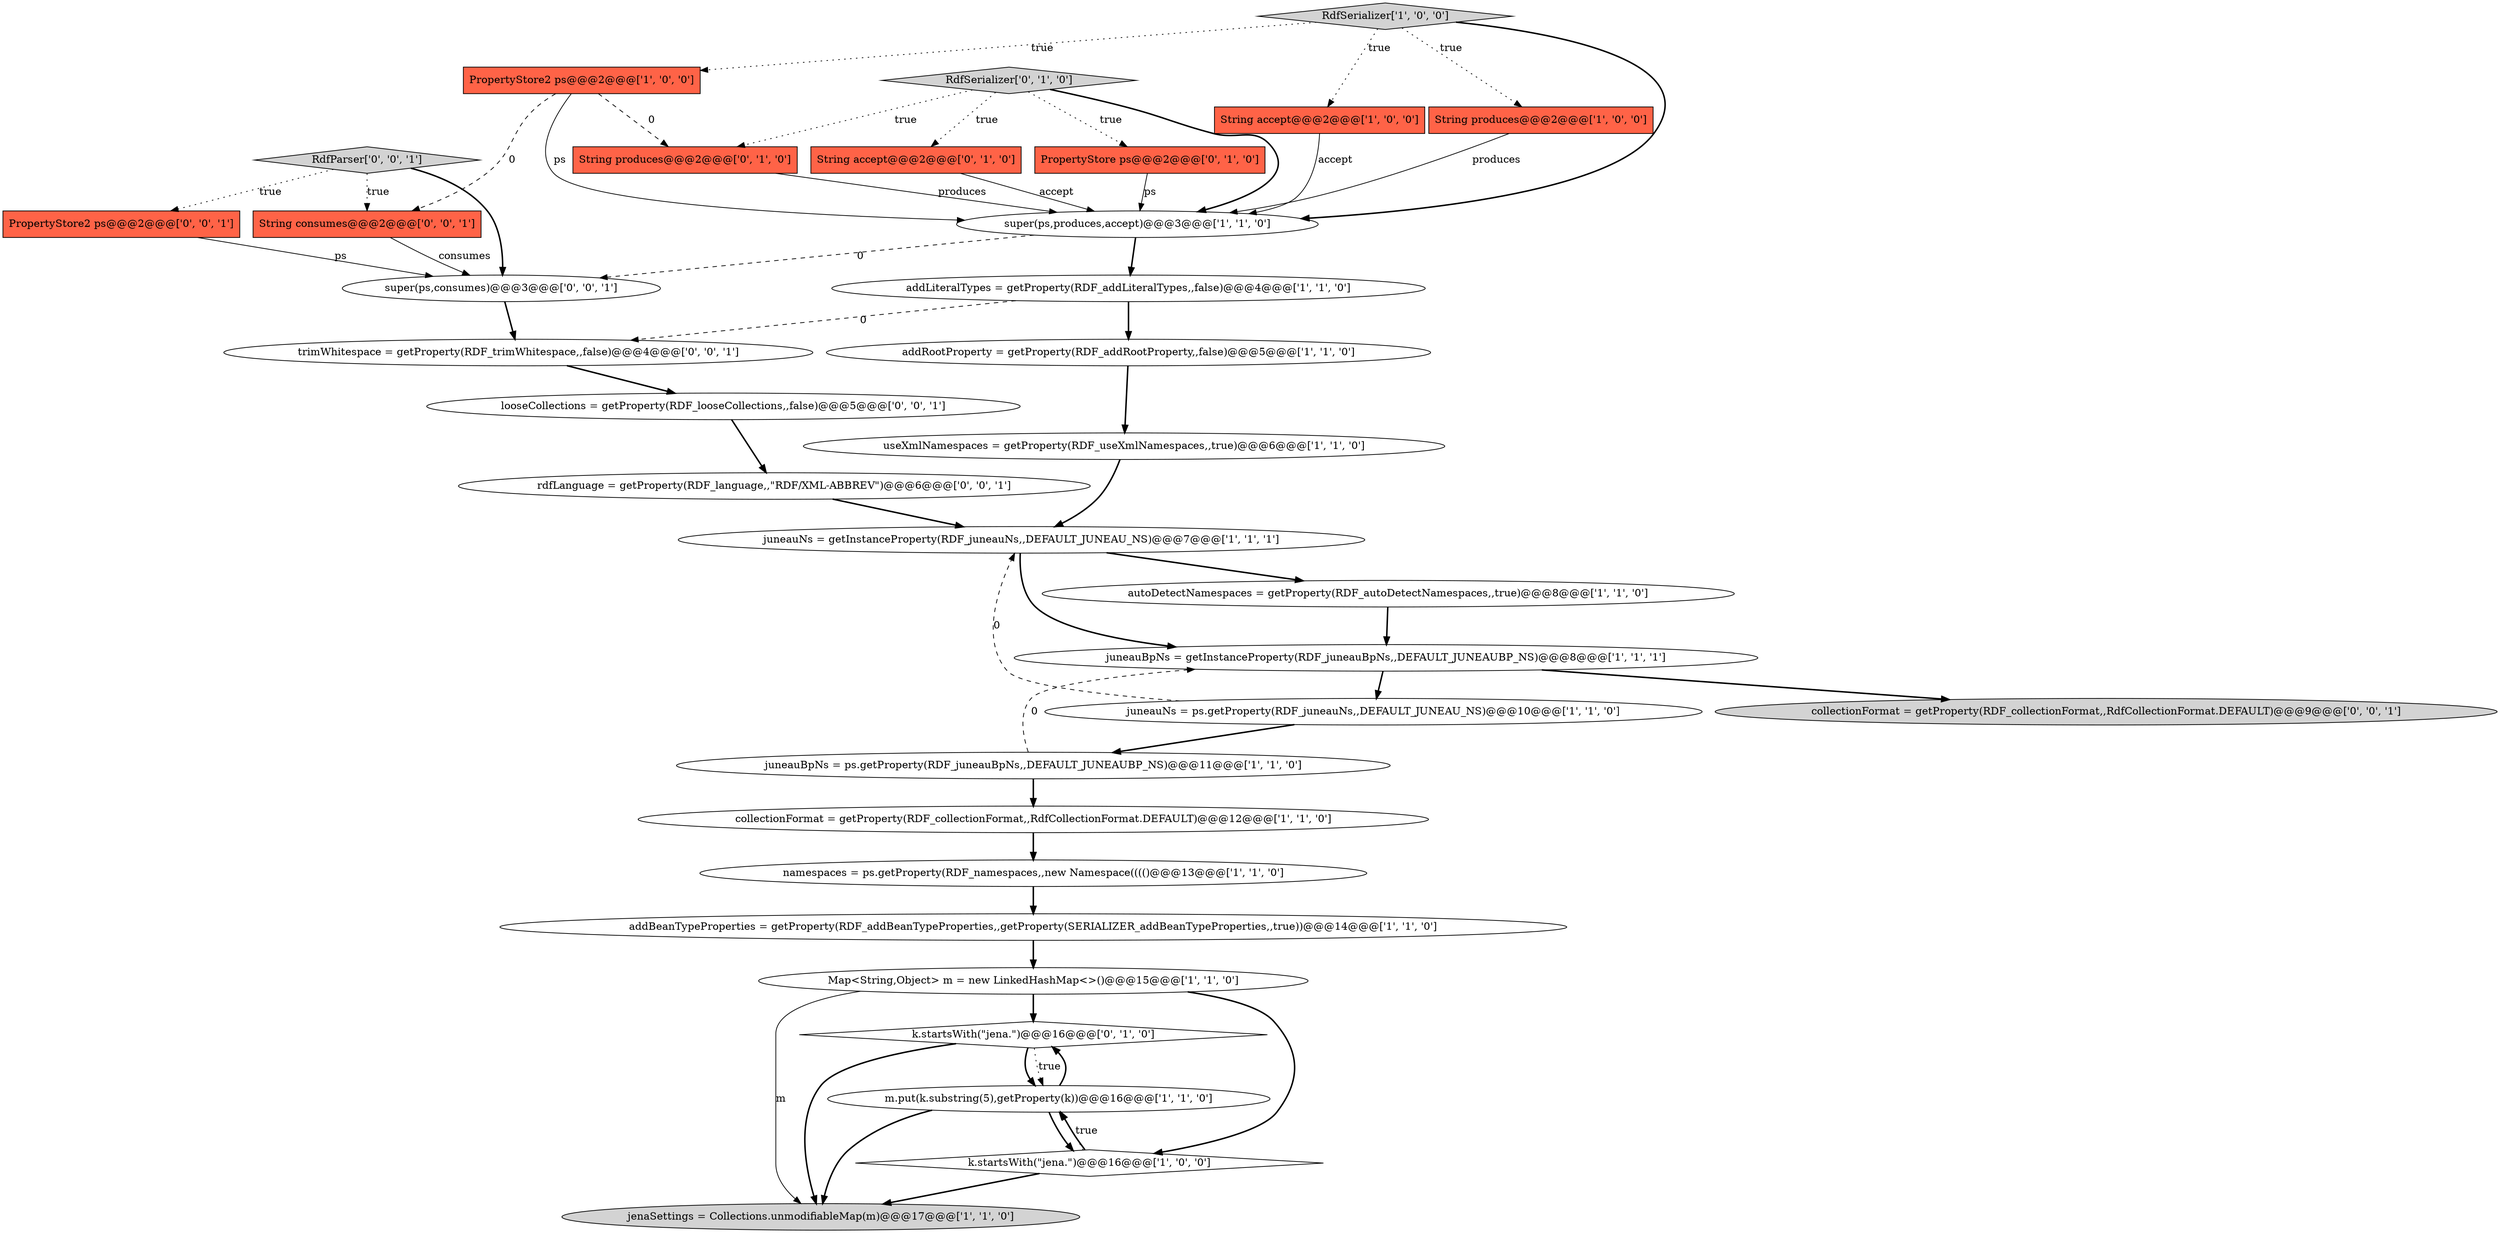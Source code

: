 digraph {
30 [style = filled, label = "looseCollections = getProperty(RDF_looseCollections,,false)@@@5@@@['0', '0', '1']", fillcolor = white, shape = ellipse image = "AAA0AAABBB3BBB"];
14 [style = filled, label = "juneauBpNs = ps.getProperty(RDF_juneauBpNs,,DEFAULT_JUNEAUBP_NS)@@@11@@@['1', '1', '0']", fillcolor = white, shape = ellipse image = "AAA0AAABBB1BBB"];
15 [style = filled, label = "Map<String,Object> m = new LinkedHashMap<>()@@@15@@@['1', '1', '0']", fillcolor = white, shape = ellipse image = "AAA0AAABBB1BBB"];
1 [style = filled, label = "jenaSettings = Collections.unmodifiableMap(m)@@@17@@@['1', '1', '0']", fillcolor = lightgray, shape = ellipse image = "AAA0AAABBB1BBB"];
22 [style = filled, label = "String produces@@@2@@@['0', '1', '0']", fillcolor = tomato, shape = box image = "AAA1AAABBB2BBB"];
29 [style = filled, label = "rdfLanguage = getProperty(RDF_language,,\"RDF/XML-ABBREV\")@@@6@@@['0', '0', '1']", fillcolor = white, shape = ellipse image = "AAA0AAABBB3BBB"];
32 [style = filled, label = "trimWhitespace = getProperty(RDF_trimWhitespace,,false)@@@4@@@['0', '0', '1']", fillcolor = white, shape = ellipse image = "AAA0AAABBB3BBB"];
28 [style = filled, label = "collectionFormat = getProperty(RDF_collectionFormat,,RdfCollectionFormat.DEFAULT)@@@9@@@['0', '0', '1']", fillcolor = lightgray, shape = ellipse image = "AAA0AAABBB3BBB"];
9 [style = filled, label = "juneauNs = ps.getProperty(RDF_juneauNs,,DEFAULT_JUNEAU_NS)@@@10@@@['1', '1', '0']", fillcolor = white, shape = ellipse image = "AAA0AAABBB1BBB"];
10 [style = filled, label = "collectionFormat = getProperty(RDF_collectionFormat,,RdfCollectionFormat.DEFAULT)@@@12@@@['1', '1', '0']", fillcolor = white, shape = ellipse image = "AAA0AAABBB1BBB"];
0 [style = filled, label = "String accept@@@2@@@['1', '0', '0']", fillcolor = tomato, shape = box image = "AAA0AAABBB1BBB"];
19 [style = filled, label = "addBeanTypeProperties = getProperty(RDF_addBeanTypeProperties,,getProperty(SERIALIZER_addBeanTypeProperties,,true))@@@14@@@['1', '1', '0']", fillcolor = white, shape = ellipse image = "AAA0AAABBB1BBB"];
3 [style = filled, label = "juneauNs = getInstanceProperty(RDF_juneauNs,,DEFAULT_JUNEAU_NS)@@@7@@@['1', '1', '1']", fillcolor = white, shape = ellipse image = "AAA0AAABBB1BBB"];
5 [style = filled, label = "RdfSerializer['1', '0', '0']", fillcolor = lightgray, shape = diamond image = "AAA0AAABBB1BBB"];
31 [style = filled, label = "String consumes@@@2@@@['0', '0', '1']", fillcolor = tomato, shape = box image = "AAA0AAABBB3BBB"];
13 [style = filled, label = "String produces@@@2@@@['1', '0', '0']", fillcolor = tomato, shape = box image = "AAA0AAABBB1BBB"];
16 [style = filled, label = "super(ps,produces,accept)@@@3@@@['1', '1', '0']", fillcolor = white, shape = ellipse image = "AAA0AAABBB1BBB"];
27 [style = filled, label = "RdfParser['0', '0', '1']", fillcolor = lightgray, shape = diamond image = "AAA0AAABBB3BBB"];
4 [style = filled, label = "addRootProperty = getProperty(RDF_addRootProperty,,false)@@@5@@@['1', '1', '0']", fillcolor = white, shape = ellipse image = "AAA0AAABBB1BBB"];
21 [style = filled, label = "String accept@@@2@@@['0', '1', '0']", fillcolor = tomato, shape = box image = "AAA0AAABBB2BBB"];
23 [style = filled, label = "RdfSerializer['0', '1', '0']", fillcolor = lightgray, shape = diamond image = "AAA0AAABBB2BBB"];
25 [style = filled, label = "super(ps,consumes)@@@3@@@['0', '0', '1']", fillcolor = white, shape = ellipse image = "AAA0AAABBB3BBB"];
7 [style = filled, label = "m.put(k.substring(5),getProperty(k))@@@16@@@['1', '1', '0']", fillcolor = white, shape = ellipse image = "AAA0AAABBB1BBB"];
24 [style = filled, label = "k.startsWith(\"jena.\")@@@16@@@['0', '1', '0']", fillcolor = white, shape = diamond image = "AAA0AAABBB2BBB"];
11 [style = filled, label = "autoDetectNamespaces = getProperty(RDF_autoDetectNamespaces,,true)@@@8@@@['1', '1', '0']", fillcolor = white, shape = ellipse image = "AAA0AAABBB1BBB"];
8 [style = filled, label = "juneauBpNs = getInstanceProperty(RDF_juneauBpNs,,DEFAULT_JUNEAUBP_NS)@@@8@@@['1', '1', '1']", fillcolor = white, shape = ellipse image = "AAA0AAABBB1BBB"];
20 [style = filled, label = "PropertyStore ps@@@2@@@['0', '1', '0']", fillcolor = tomato, shape = box image = "AAA0AAABBB2BBB"];
6 [style = filled, label = "addLiteralTypes = getProperty(RDF_addLiteralTypes,,false)@@@4@@@['1', '1', '0']", fillcolor = white, shape = ellipse image = "AAA0AAABBB1BBB"];
17 [style = filled, label = "PropertyStore2 ps@@@2@@@['1', '0', '0']", fillcolor = tomato, shape = box image = "AAA1AAABBB1BBB"];
18 [style = filled, label = "useXmlNamespaces = getProperty(RDF_useXmlNamespaces,,true)@@@6@@@['1', '1', '0']", fillcolor = white, shape = ellipse image = "AAA0AAABBB1BBB"];
26 [style = filled, label = "PropertyStore2 ps@@@2@@@['0', '0', '1']", fillcolor = tomato, shape = box image = "AAA0AAABBB3BBB"];
2 [style = filled, label = "k.startsWith(\"jena.\")@@@16@@@['1', '0', '0']", fillcolor = white, shape = diamond image = "AAA0AAABBB1BBB"];
12 [style = filled, label = "namespaces = ps.getProperty(RDF_namespaces,,new Namespace(((()@@@13@@@['1', '1', '0']", fillcolor = white, shape = ellipse image = "AAA0AAABBB1BBB"];
5->17 [style = dotted, label="true"];
8->28 [style = bold, label=""];
18->3 [style = bold, label=""];
15->2 [style = bold, label=""];
23->16 [style = bold, label=""];
7->1 [style = bold, label=""];
23->22 [style = dotted, label="true"];
2->1 [style = bold, label=""];
16->25 [style = dashed, label="0"];
27->26 [style = dotted, label="true"];
16->6 [style = bold, label=""];
6->32 [style = dashed, label="0"];
29->3 [style = bold, label=""];
23->21 [style = dotted, label="true"];
3->11 [style = bold, label=""];
25->32 [style = bold, label=""];
14->10 [style = bold, label=""];
4->18 [style = bold, label=""];
5->0 [style = dotted, label="true"];
32->30 [style = bold, label=""];
26->25 [style = solid, label="ps"];
17->31 [style = dashed, label="0"];
13->16 [style = solid, label="produces"];
30->29 [style = bold, label=""];
5->16 [style = bold, label=""];
6->4 [style = bold, label=""];
5->13 [style = dotted, label="true"];
7->24 [style = bold, label=""];
23->20 [style = dotted, label="true"];
21->16 [style = solid, label="accept"];
10->12 [style = bold, label=""];
7->2 [style = bold, label=""];
27->31 [style = dotted, label="true"];
3->8 [style = bold, label=""];
15->24 [style = bold, label=""];
2->7 [style = dotted, label="true"];
8->9 [style = bold, label=""];
9->14 [style = bold, label=""];
17->16 [style = solid, label="ps"];
14->8 [style = dashed, label="0"];
11->8 [style = bold, label=""];
22->16 [style = solid, label="produces"];
15->1 [style = solid, label="m"];
0->16 [style = solid, label="accept"];
2->7 [style = bold, label=""];
24->1 [style = bold, label=""];
19->15 [style = bold, label=""];
12->19 [style = bold, label=""];
31->25 [style = solid, label="consumes"];
24->7 [style = bold, label=""];
27->25 [style = bold, label=""];
24->7 [style = dotted, label="true"];
9->3 [style = dashed, label="0"];
20->16 [style = solid, label="ps"];
17->22 [style = dashed, label="0"];
}
